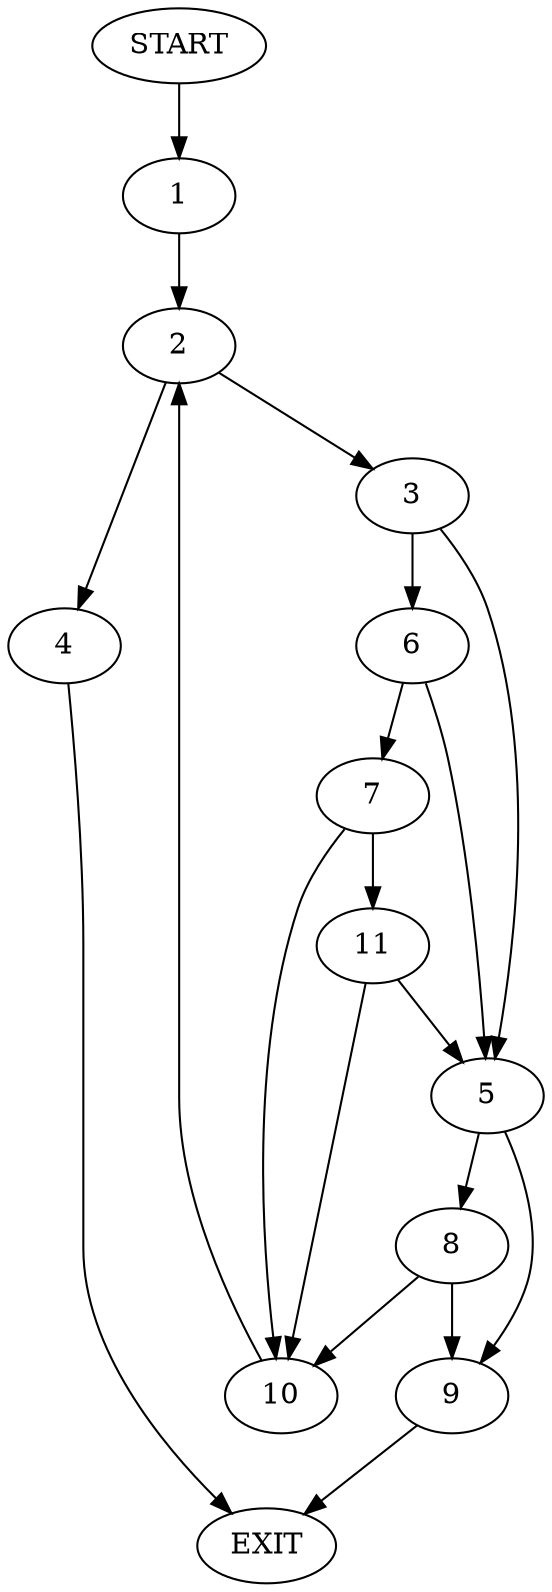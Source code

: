 digraph {
0 [label="START"]
12 [label="EXIT"]
0 -> 1
1 -> 2
2 -> 3
2 -> 4
4 -> 12
3 -> 5
3 -> 6
6 -> 5
6 -> 7
5 -> 8
5 -> 9
7 -> 10
7 -> 11
10 -> 2
11 -> 5
11 -> 10
9 -> 12
8 -> 10
8 -> 9
}
